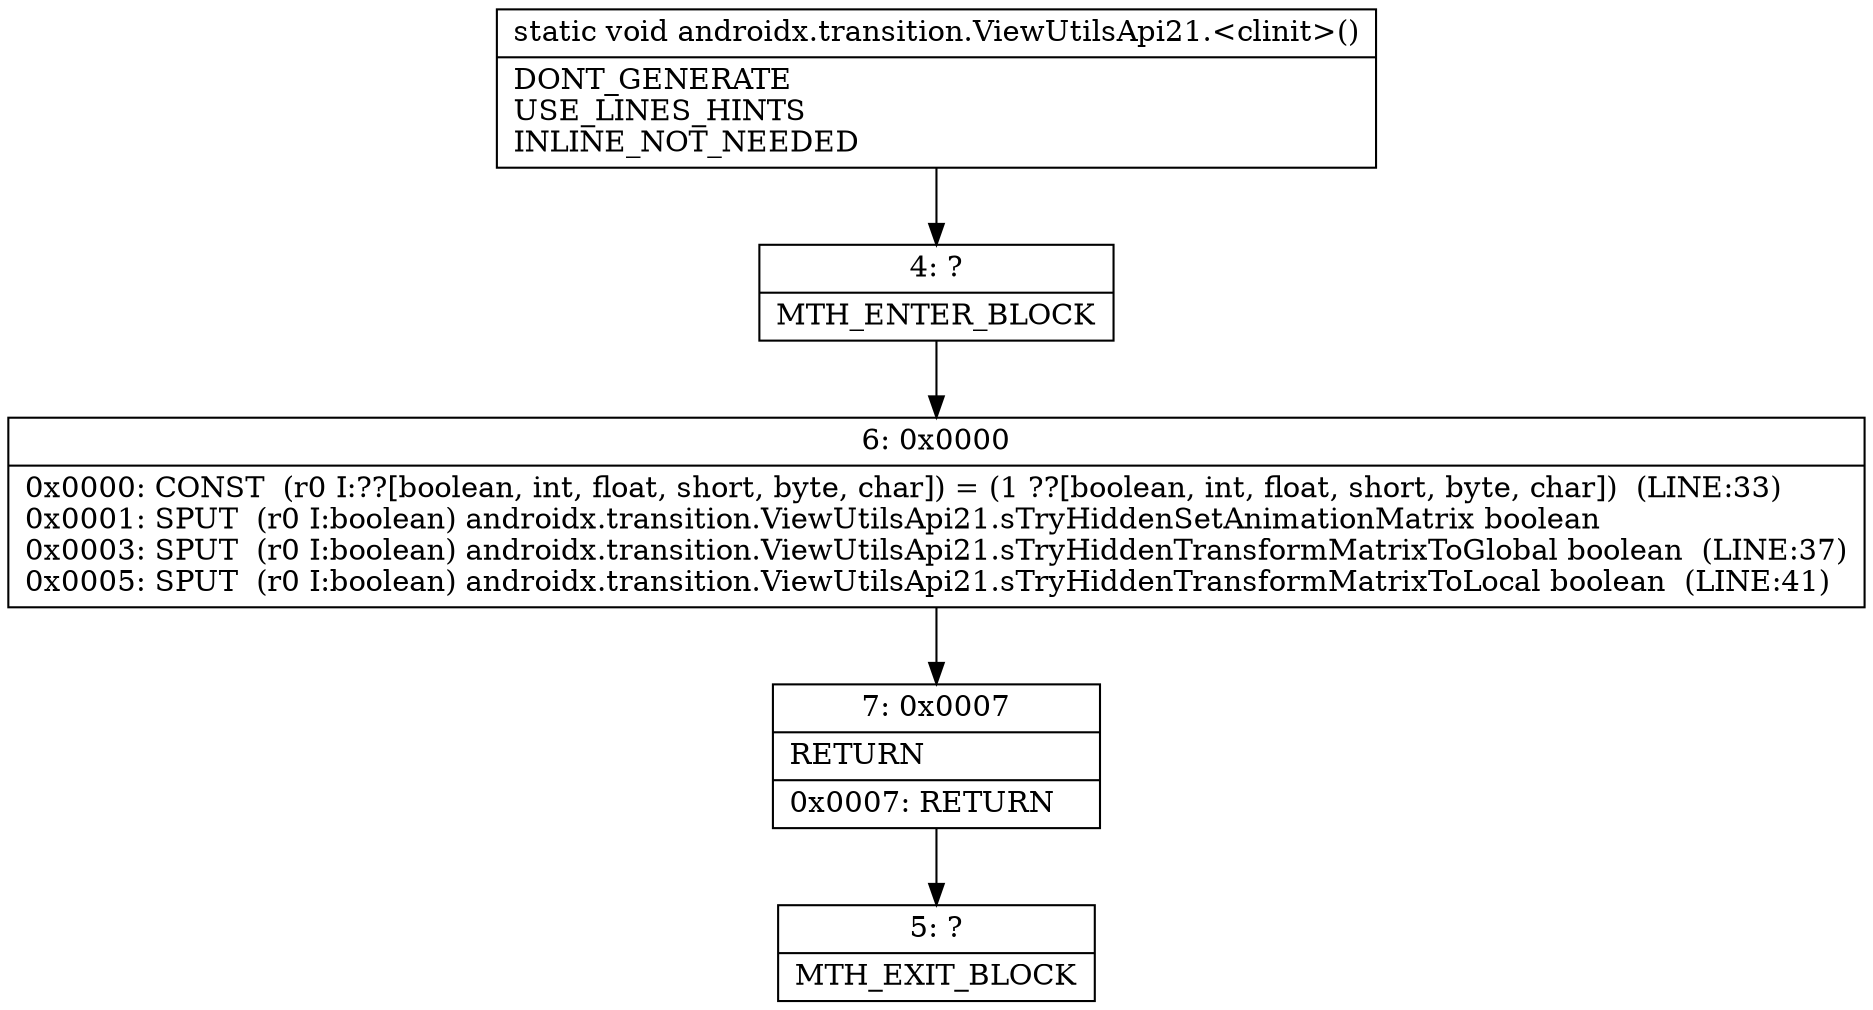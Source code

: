 digraph "CFG forandroidx.transition.ViewUtilsApi21.\<clinit\>()V" {
Node_4 [shape=record,label="{4\:\ ?|MTH_ENTER_BLOCK\l}"];
Node_6 [shape=record,label="{6\:\ 0x0000|0x0000: CONST  (r0 I:??[boolean, int, float, short, byte, char]) = (1 ??[boolean, int, float, short, byte, char])  (LINE:33)\l0x0001: SPUT  (r0 I:boolean) androidx.transition.ViewUtilsApi21.sTryHiddenSetAnimationMatrix boolean \l0x0003: SPUT  (r0 I:boolean) androidx.transition.ViewUtilsApi21.sTryHiddenTransformMatrixToGlobal boolean  (LINE:37)\l0x0005: SPUT  (r0 I:boolean) androidx.transition.ViewUtilsApi21.sTryHiddenTransformMatrixToLocal boolean  (LINE:41)\l}"];
Node_7 [shape=record,label="{7\:\ 0x0007|RETURN\l|0x0007: RETURN   \l}"];
Node_5 [shape=record,label="{5\:\ ?|MTH_EXIT_BLOCK\l}"];
MethodNode[shape=record,label="{static void androidx.transition.ViewUtilsApi21.\<clinit\>()  | DONT_GENERATE\lUSE_LINES_HINTS\lINLINE_NOT_NEEDED\l}"];
MethodNode -> Node_4;Node_4 -> Node_6;
Node_6 -> Node_7;
Node_7 -> Node_5;
}

